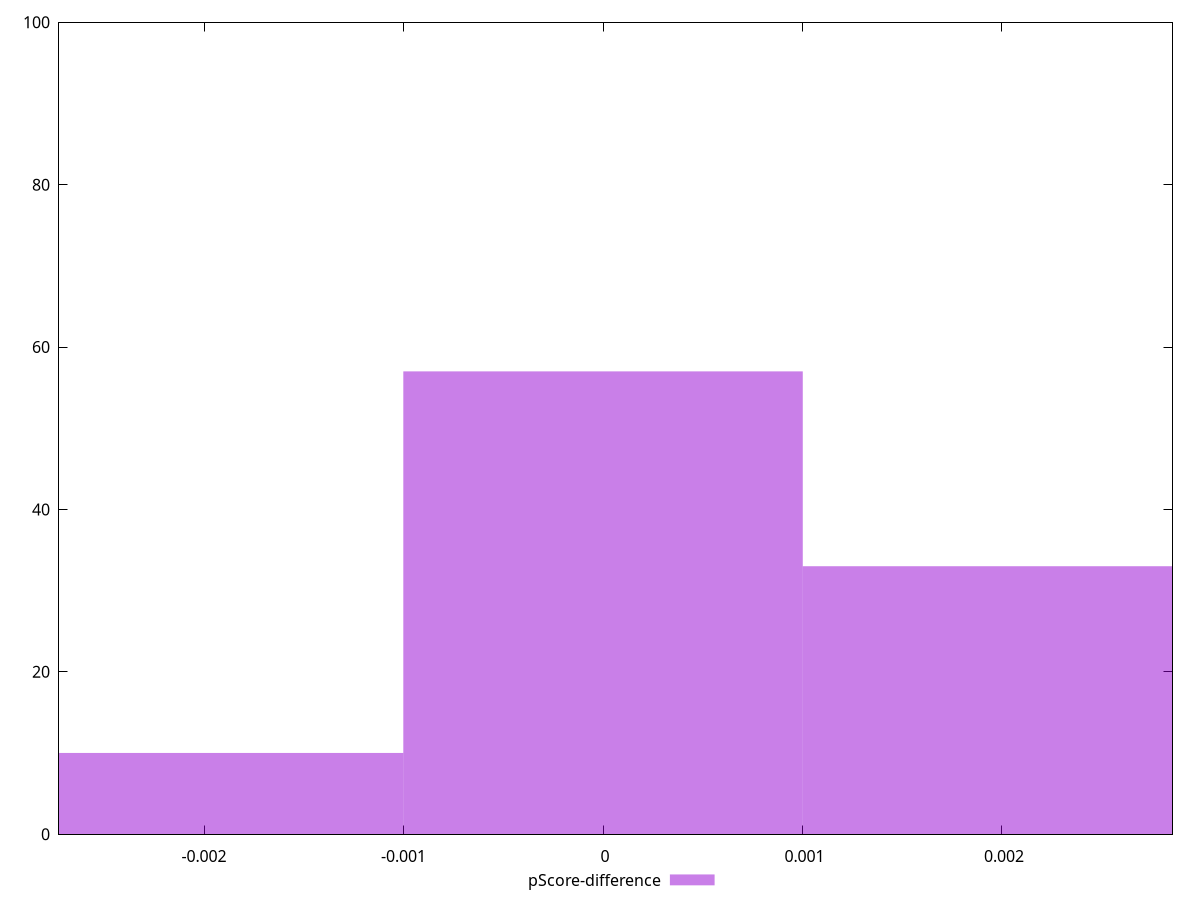 reset

$pScoreDifference <<EOF
-0.0020024815747477437 10
0 57
0.0020024815747477437 33
EOF

set key outside below
set boxwidth 0.0020024815747477437
set xrange [-0.0027273061095962614:0.002854737812958974]
set yrange [0:100]
set trange [0:100]
set style fill transparent solid 0.5 noborder
set terminal svg size 640, 490 enhanced background rgb 'white'
set output "report_00026_2021-02-22T21:38:55.199Z/first-meaningful-paint/samples/pages+cached+noadtech/pScore-difference/histogram.svg"

plot $pScoreDifference title "pScore-difference" with boxes

reset
